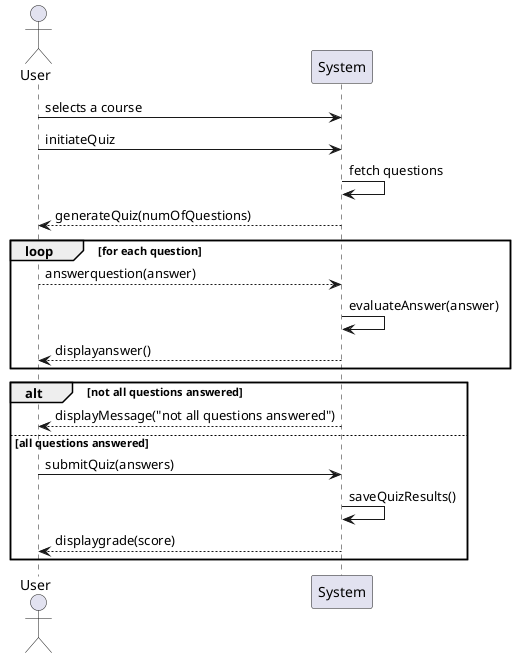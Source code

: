 @startuml
actor User
participant System

User -> System: selects a course
User -> System: initiateQuiz
System -> System: fetch questions
System --> User: generateQuiz(numOfQuestions)


loop for each question
    User --> System: answerquestion(answer)
    System -> System: evaluateAnswer(answer)
    System --> User: displayanswer()
end

alt not all questions answered
    System --> User: displayMessage("not all questions answered")
else all questions answered
    User -> System: submitQuiz(answers)
    System -> System: saveQuizResults()
    System --> User: displaygrade(score)
end
@enduml